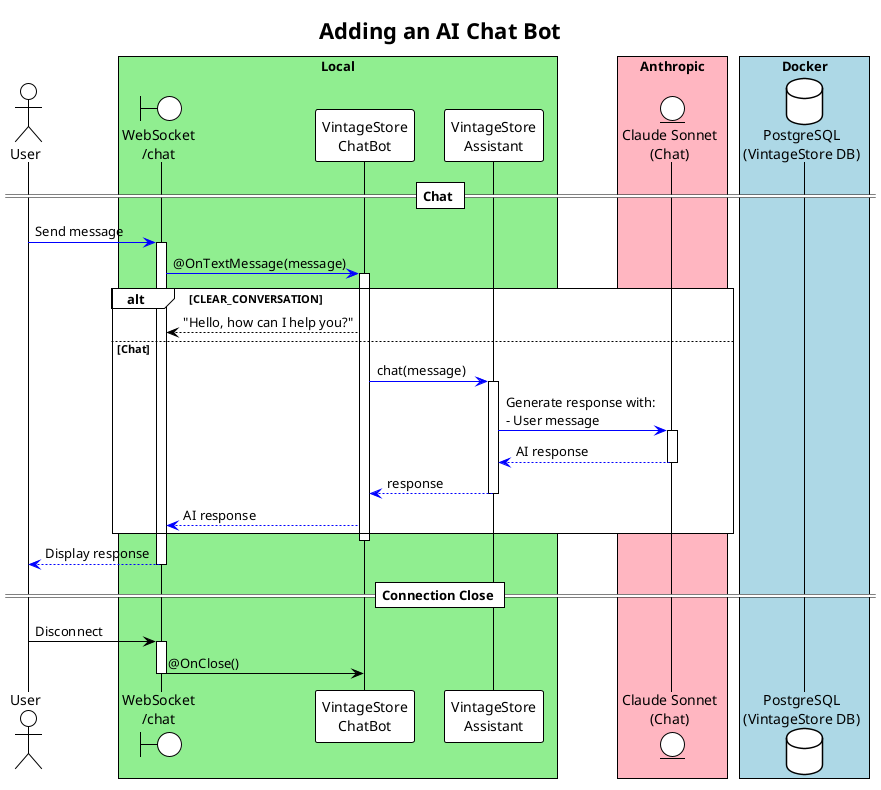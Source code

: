 @startuml
!theme plain
title Adding an AI Chat Bot

actor User
box "Local" #LightGreen
boundary "WebSocket\n/chat" as WS
participant "VintageStore\nChatBot" as ChatBot
participant "VintageStore\nAssistant" as Assistant
end box
box "Anthropic" #LightPink
entity "Claude Sonnet\n(Chat)" as Anthropic
end box
box "Docker" #LightBlue
database "PostgreSQL\n(VintageStore DB)" as PostgreSQL
end box

== Chat ==
User -[#blue]> WS: Send message
activate WS
WS -[#blue]> ChatBot: @OnTextMessage(message)
activate ChatBot

alt CLEAR_CONVERSATION
    ChatBot --> WS: "Hello, how can I help you?"
else Chat
    ChatBot -[#blue]> Assistant: chat(message)
    activate Assistant

        Assistant -[#blue]> Anthropic: Generate response with:\n- User message
        activate Anthropic
        Anthropic -[#blue]-> Assistant: AI response
        deactivate Anthropic

        Assistant -[#blue]-> ChatBot: response

    deactivate Assistant

    ChatBot -[#blue]-> WS: AI response
end
deactivate ChatBot

WS -[#blue]-> User: Display response
deactivate WS

== Connection Close ==
User -> WS: Disconnect
activate WS
WS -> ChatBot: @OnClose()
deactivate WS

@enduml
